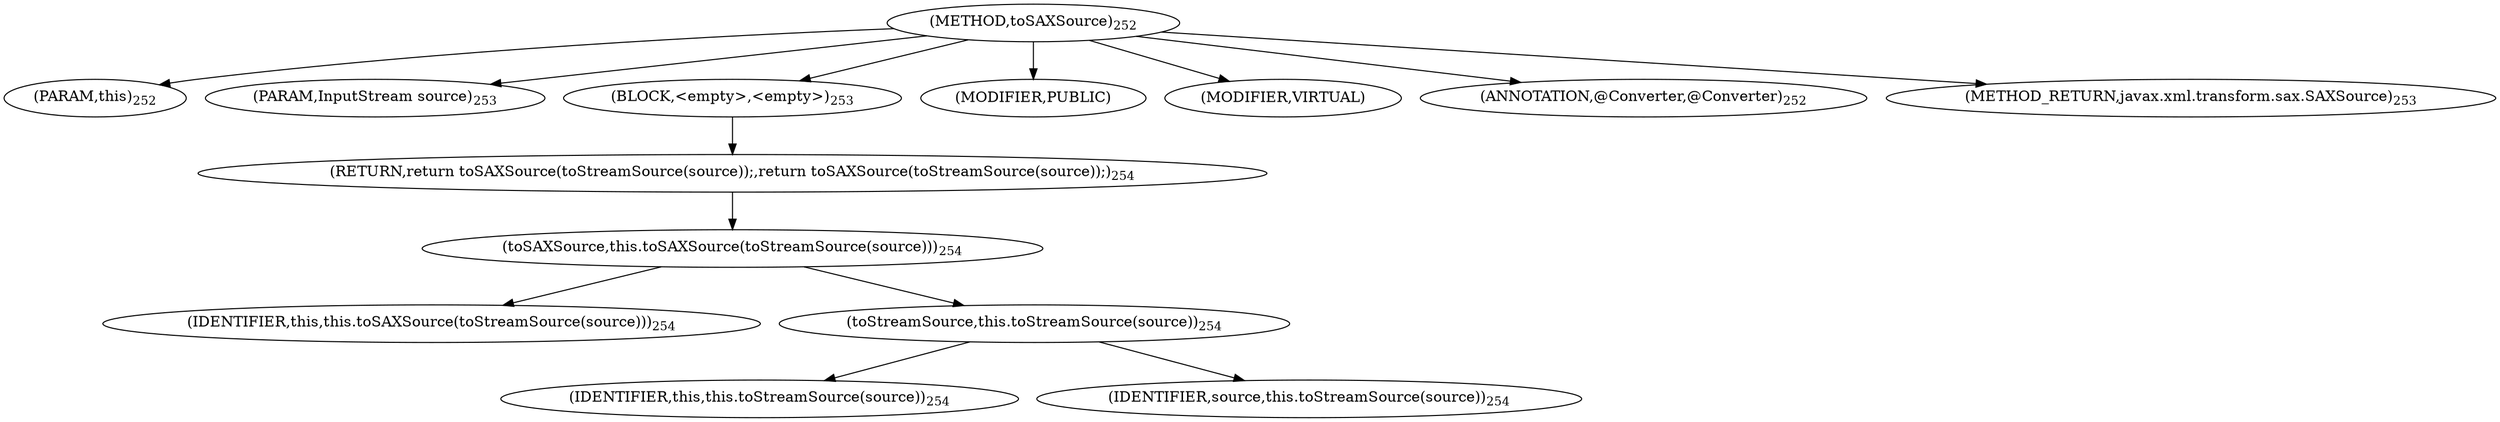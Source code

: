 digraph "toSAXSource" {  
"478" [label = <(METHOD,toSAXSource)<SUB>252</SUB>> ]
"28" [label = <(PARAM,this)<SUB>252</SUB>> ]
"479" [label = <(PARAM,InputStream source)<SUB>253</SUB>> ]
"480" [label = <(BLOCK,&lt;empty&gt;,&lt;empty&gt;)<SUB>253</SUB>> ]
"481" [label = <(RETURN,return toSAXSource(toStreamSource(source));,return toSAXSource(toStreamSource(source));)<SUB>254</SUB>> ]
"482" [label = <(toSAXSource,this.toSAXSource(toStreamSource(source)))<SUB>254</SUB>> ]
"29" [label = <(IDENTIFIER,this,this.toSAXSource(toStreamSource(source)))<SUB>254</SUB>> ]
"483" [label = <(toStreamSource,this.toStreamSource(source))<SUB>254</SUB>> ]
"27" [label = <(IDENTIFIER,this,this.toStreamSource(source))<SUB>254</SUB>> ]
"484" [label = <(IDENTIFIER,source,this.toStreamSource(source))<SUB>254</SUB>> ]
"485" [label = <(MODIFIER,PUBLIC)> ]
"486" [label = <(MODIFIER,VIRTUAL)> ]
"487" [label = <(ANNOTATION,@Converter,@Converter)<SUB>252</SUB>> ]
"488" [label = <(METHOD_RETURN,javax.xml.transform.sax.SAXSource)<SUB>253</SUB>> ]
  "478" -> "28" 
  "478" -> "479" 
  "478" -> "480" 
  "478" -> "485" 
  "478" -> "486" 
  "478" -> "487" 
  "478" -> "488" 
  "480" -> "481" 
  "481" -> "482" 
  "482" -> "29" 
  "482" -> "483" 
  "483" -> "27" 
  "483" -> "484" 
}
